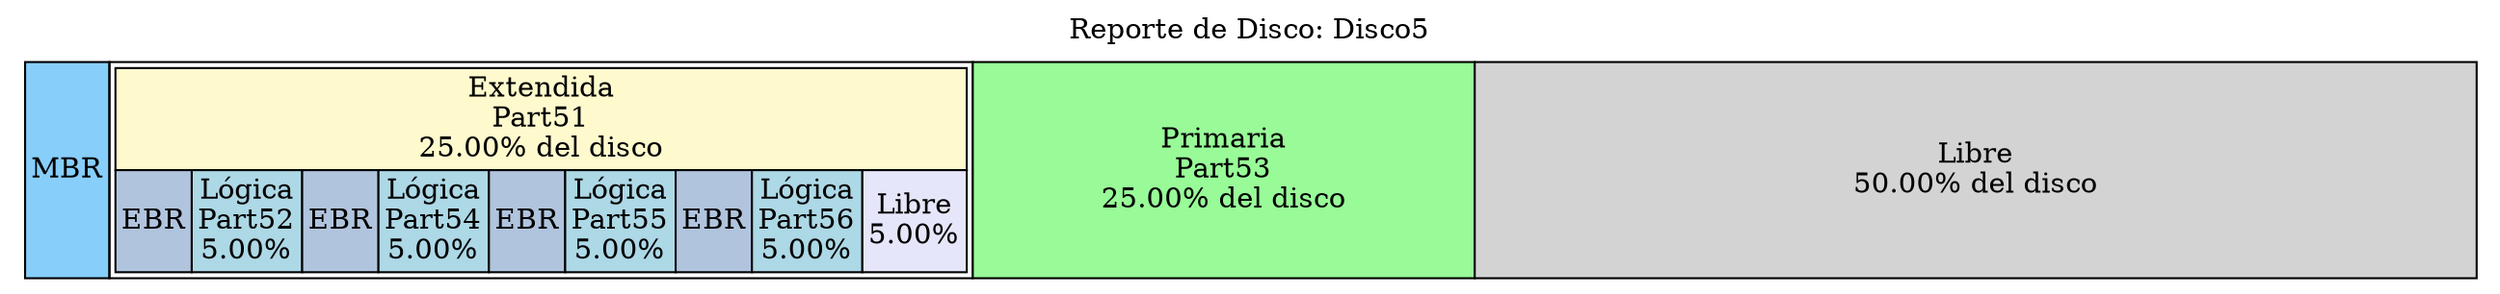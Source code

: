 digraph G {
  rankdir=LR;
  node [shape=none];
  labelloc="t";
  label="Reporte de Disco: Disco5";
  diskStructure [label=<
    <table border="0" cellborder="1" cellspacing="0" width="1000">
      <tr>
        <td bgcolor="#87CEFA" width="0">MBR<br/></td>
        <td width="250">
          <table border="0" cellborder="1" cellspacing="0" width="100%">
            <tr>
              <td bgcolor="#FFFACD" colspan="10">Extendida<br/>Part51<br/>25.00% del disco</td>
            </tr>
            <tr>
              <td bgcolor="#B0C4DE" width="5">EBR</td>
              <td bgcolor="#ADD8E6" width="50">Lógica<br/>Part52<br/>5.00%</td>
              <td bgcolor="#B0C4DE" width="5">EBR</td>
              <td bgcolor="#ADD8E6" width="50">Lógica<br/>Part54<br/>5.00%</td>
              <td bgcolor="#B0C4DE" width="5">EBR</td>
              <td bgcolor="#ADD8E6" width="50">Lógica<br/>Part55<br/>5.00%</td>
              <td bgcolor="#B0C4DE" width="5">EBR</td>
              <td bgcolor="#ADD8E6" width="50">Lógica<br/>Part56<br/>5.00%</td>
              <td bgcolor="#E6E6FA" width="49">Libre<br/>5.00%</td>
            </tr>
          </table>
        </td>
        <td bgcolor="#98FB98" width="250">Primaria<br/>Part53<br/>25.00% del disco</td>
        <td bgcolor="#D3D3D3" width="499">Libre<br/>50.00% del disco</td>
      </tr>
    </table>
  >];
}
